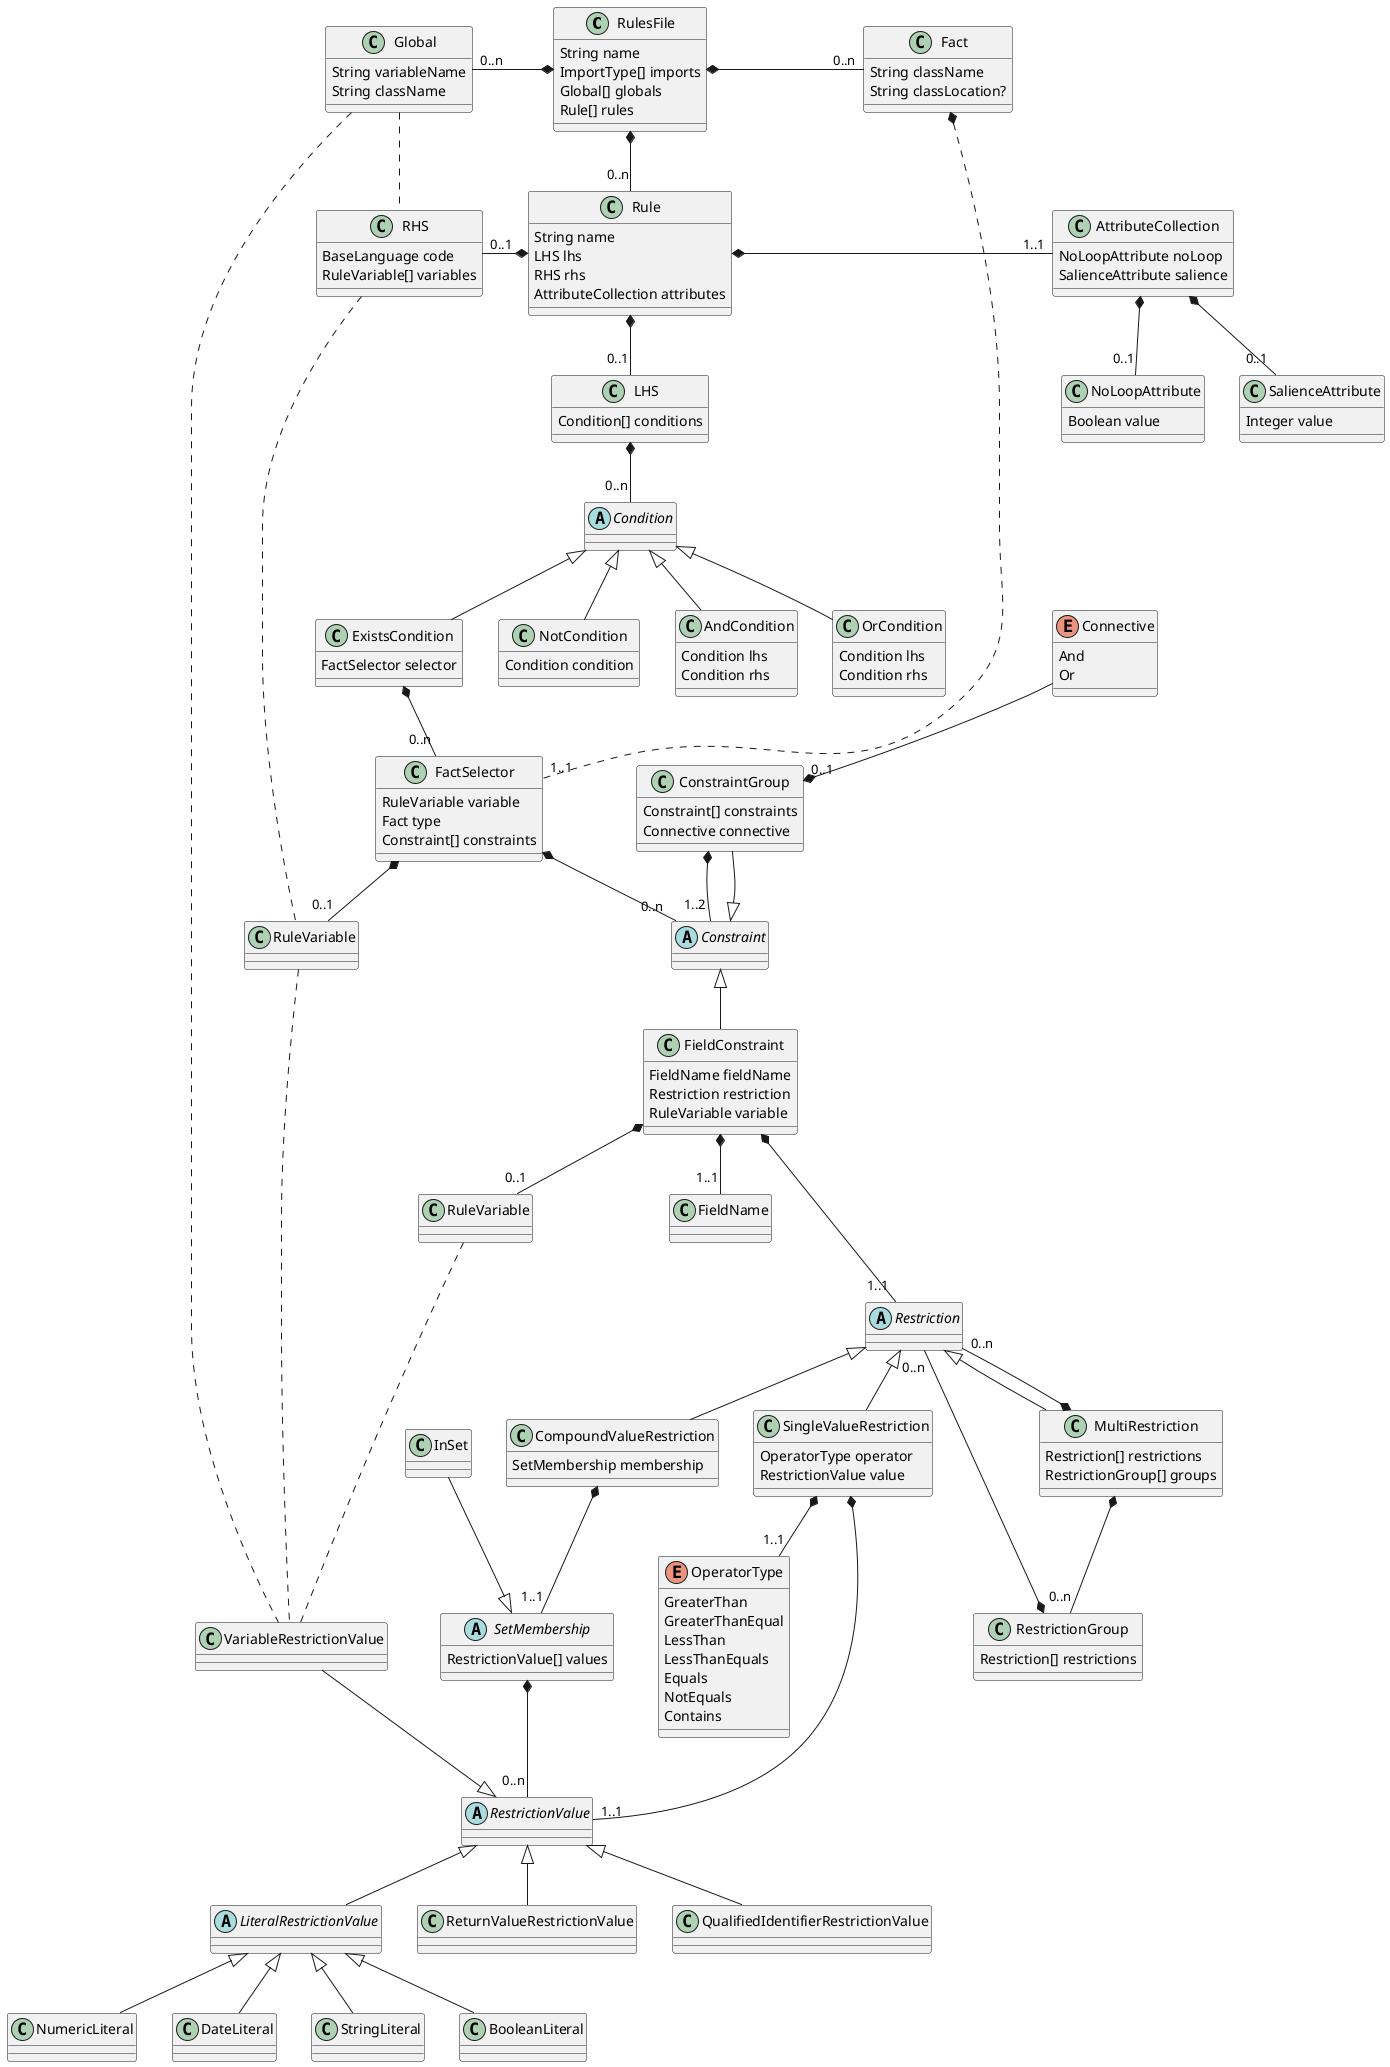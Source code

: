 @startuml 

    class RulesFile
        RulesFile : String name
        RulesFile : ImportType[] imports
        RulesFile : Global[] globals
        RulesFile : Rule[] rules

    class Fact
        Fact : String className
        Fact : String classLocation?

    class Global
        Global : String variableName
        Global : String className

    class Rule
        Rule : String name
        Rule : LHS lhs
        Rule : RHS rhs
        Rule : AttributeCollection attributes

    RulesFile *-right- "0..n" Fact
    RulesFile *-left- "0..n" Global
    RulesFile *-down- "0..n" Rule

    class AttributeCollection
        AttributeCollection : NoLoopAttribute noLoop
        AttributeCollection : SalienceAttribute salience

    class NoLoopAttribute
        NoLoopAttribute : Boolean value

    class SalienceAttribute
        SalienceAttribute : Integer value

    AttributeCollection *-- "0..1" NoLoopAttribute 
    AttributeCollection *-- "0..1" SalienceAttribute 



    class RHS
        RHS : BaseLanguage code
        RHS : RuleVariable[] variables

    Rule *-down- "0..1" LHS
    Rule *-left- "0..1" RHS
    Rule *-right- "1..1" AttributeCollection

    class LHS
        LHS : Condition[] conditions

    abstract Condition

    class AndCondition
        AndCondition : Condition lhs
        AndCondition : Condition rhs

    class OrCondition
        OrCondition : Condition lhs
        OrCondition : Condition rhs

    class NotCondition 
        NotCondition : Condition condition

    class ExistsCondition
        ExistsCondition : FactSelector selector

    LHS *-- "0..n" Condition

    Condition <|-- AndCondition
    Condition <|-- OrCondition
    Condition <|-- NotCondition 
    Condition <|-- ExistsCondition

    class FactSelector  
        FactSelector : RuleVariable variable
        FactSelector : Fact type
        FactSelector : Constraint[] constraints

    ExistsCondition *-- "0..n" FactSelector

    class "RuleVariable" as ruleVariable1 
   
    FactSelector *-- "0..1" ruleVariable1
    RHS ....  ruleVariable1
    Global .. RHS

    Fact *..... "1..1" FactSelector

    abstract Constraint

    FactSelector *-- "0..n" Constraint

    class ConstraintGroup
        ConstraintGroup : Constraint[] constraints
        ConstraintGroup : Connective connective

    ConstraintGroup *-- "1..2" Constraint
	ConstraintGroup --|> Constraint
    
    enum Connective
        Connective : And
        Connective : Or

    Connective --* "0..1" ConstraintGroup

    class FieldConstraint
        FieldConstraint : FieldName fieldName
        FieldConstraint : Restriction restriction
        FieldConstraint : RuleVariable variable


    class "RuleVariable" as ruleVariable2 
   
    FieldConstraint *-- "0..1" ruleVariable2
   
    class FieldName

    FieldConstraint *-- "1..1" FieldName

    abstract Restriction
    
    FieldConstraint *-- "1..1" Restriction

    class SingleValueRestriction 
        SingleValueRestriction : OperatorType operator
        SingleValueRestriction : RestrictionValue value

    enum OperatorType
		OperatorType : GreaterThan
		OperatorType : GreaterThanEqual
		OperatorType : LessThan
		OperatorType : LessThanEquals
		OperatorType : Equals
		OperatorType : NotEquals
		OperatorType : Contains

    SingleValueRestriction *-- "1..1" OperatorType

    abstract RestrictionValue

    SingleValueRestriction *-- "1..1" RestrictionValue

    abstract LiteralRestrictionValue

    class NumericLiteral
    class DateLiteral
    class StringLiteral
    class BooleanLiteral

    LiteralRestrictionValue <|-- NumericLiteral
    LiteralRestrictionValue <|-- DateLiteral
    LiteralRestrictionValue <|-- StringLiteral
    LiteralRestrictionValue <|-- BooleanLiteral

    class VariableRestrictionValue
    class ReturnValueRestrictionValue
    class QualifiedIdentifierRestrictionValue
    
    VariableRestrictionValue --|> RestrictionValue
    ruleVariable1 .... VariableRestrictionValue
    ruleVariable2 .... VariableRestrictionValue
    Global .... VariableRestrictionValue

    RestrictionValue <|-- LiteralRestrictionValue
    RestrictionValue <|-- ReturnValueRestrictionValue
    RestrictionValue <|-- QualifiedIdentifierRestrictionValue

    class CompoundValueRestriction
        CompoundValueRestriction : SetMembership membership

    abstract SetMembership
        SetMembership : RestrictionValue[] values

    CompoundValueRestriction *-- "1..1" SetMembership
    SetMembership *-- "0..n" RestrictionValue

    class InSet

    InSet --|> SetMembership

    class MultiRestriction
        MultiRestriction : Restriction[] restrictions
        MultiRestriction : RestrictionGroup[] groups

    MultiRestriction *-- "0..n" Restriction

    class RestrictionGroup
        RestrictionGroup : Restriction[] restrictions

    MultiRestriction *-- "0..n" RestrictionGroup
    RestrictionGroup *-- "0..n" Restriction

    Restriction <|-- SingleValueRestriction
    Restriction <|-- CompoundValueRestriction
    Restriction <|-- MultiRestriction
    
	Constraint <|-- FieldConstraint
@endumld